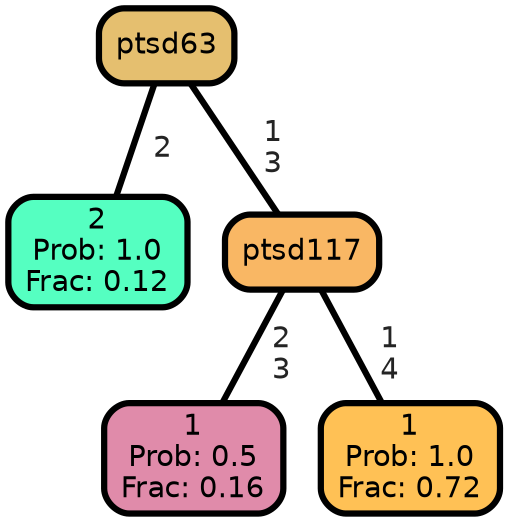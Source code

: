 graph Tree {
node [shape=box, style="filled, rounded",color="black",penwidth="3",fontcolor="black",                 fontname=helvetica] ;
graph [ranksep="0 equally", splines=straight,                 bgcolor=transparent, dpi=200] ;
edge [fontname=helvetica, fontweight=bold,fontcolor=grey14,color=black] ;
0 [label="2
Prob: 1.0
Frac: 0.12", fillcolor="#55ffc1"] ;
1 [label="ptsd63", fillcolor="#e5bf6f"] ;
2 [label="1
Prob: 0.5
Frac: 0.16", fillcolor="#e08baa"] ;
3 [label="ptsd117", fillcolor="#f9b764"] ;
4 [label="1
Prob: 1.0
Frac: 0.72", fillcolor="#ffc155"] ;
1 -- 0 [label=" 2",penwidth=3] ;
1 -- 3 [label=" 1\n 3",penwidth=3] ;
3 -- 2 [label=" 2\n 3",penwidth=3] ;
3 -- 4 [label=" 1\n 4",penwidth=3] ;
{rank = same;}}